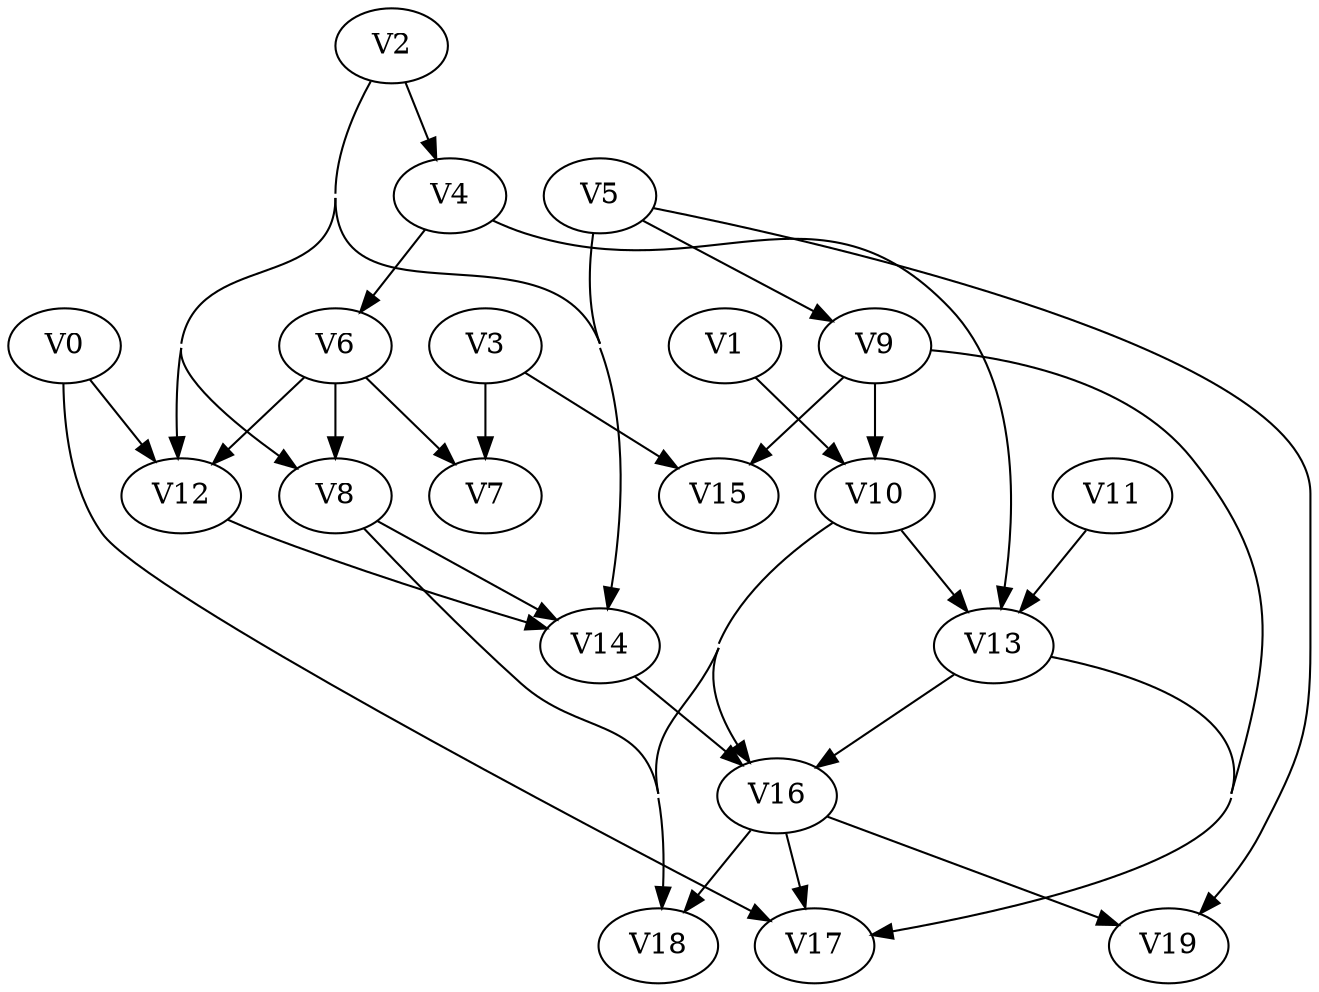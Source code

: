 strict digraph my_dotgraph {
concentrate=True;
V0;
V1;
V2;
V3;
V4;
V5;
V6;
V7;
V8;
V9;
V10;
V11;
V12;
V13;
V14;
V15;
V16;
V17;
V18;
V19;
V0 -> V12;
V0 -> V17;
V1 -> V10;
V2 -> V4;
V2 -> V8;
V2 -> V12;
V2 -> V14;
V3 -> V7;
V3 -> V15;
V4 -> V6;
V4 -> V13;
V5 -> V9;
V5 -> V14;
V5 -> V19;
V6 -> V7;
V6 -> V8;
V6 -> V12;
V8 -> V14;
V8 -> V18;
V9 -> V10;
V9 -> V15;
V9 -> V17;
V10 -> V13;
V10 -> V16;
V10 -> V18;
V11 -> V13;
V12 -> V14;
V13 -> V16;
V13 -> V17;
V14 -> V16;
V16 -> V17;
V16 -> V18;
V16 -> V19;
}